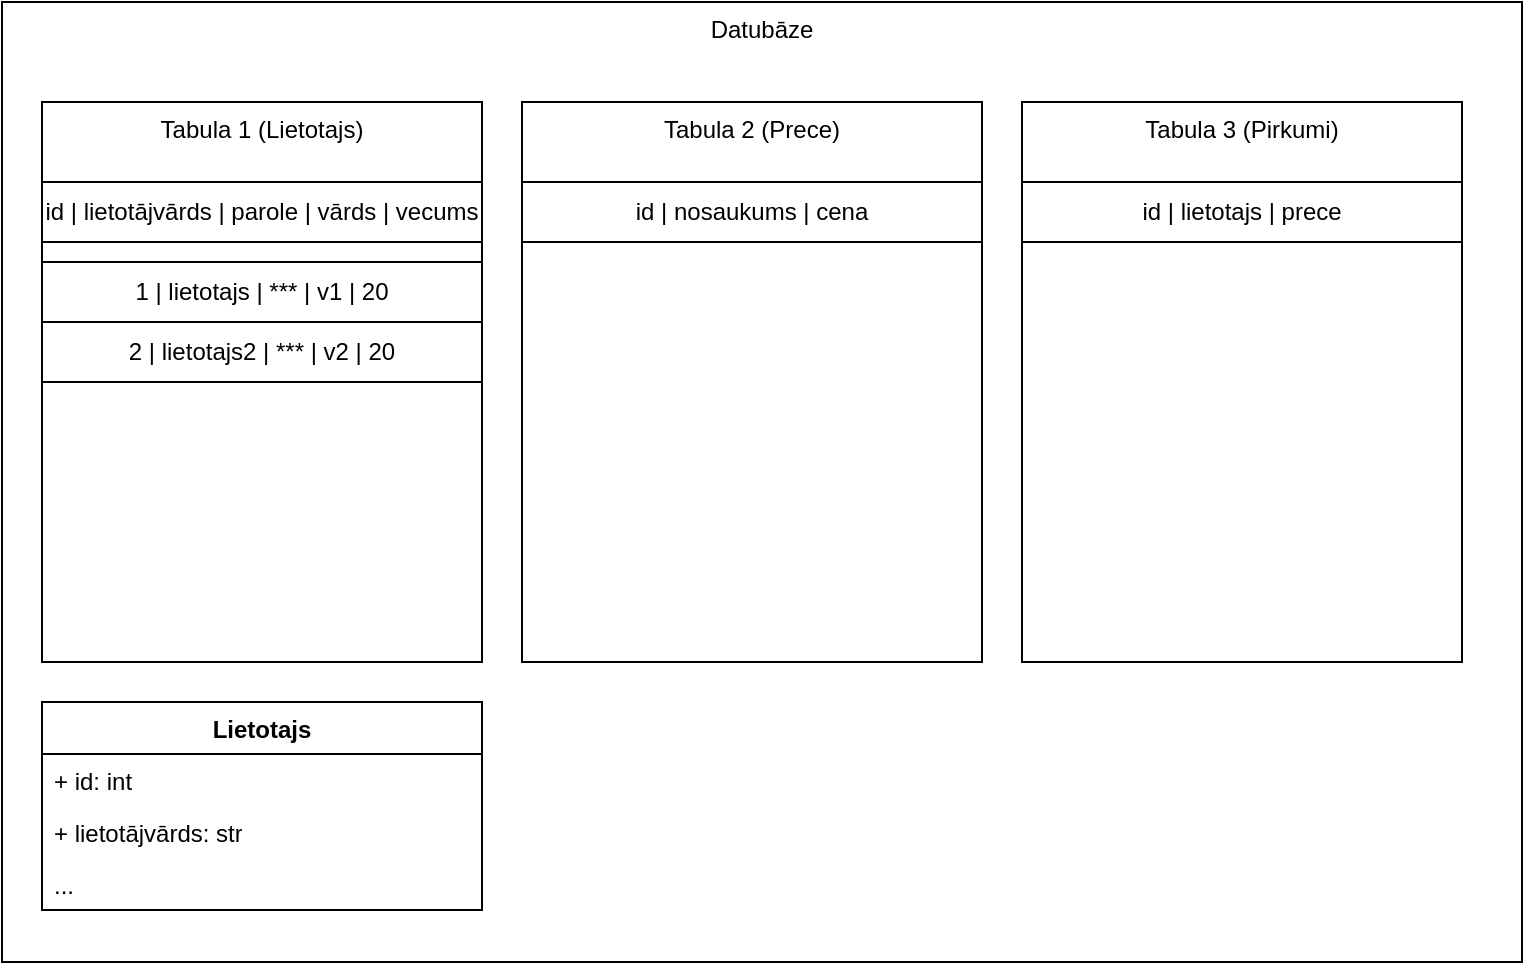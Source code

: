 <mxfile version="23.1.1" type="device">
  <diagram name="Lapa-1" id="736qHdl4fiUrDf1LKOUC">
    <mxGraphModel dx="728" dy="421" grid="1" gridSize="10" guides="1" tooltips="1" connect="1" arrows="1" fold="1" page="1" pageScale="1" pageWidth="850" pageHeight="1100" math="0" shadow="0">
      <root>
        <mxCell id="0" />
        <mxCell id="1" parent="0" />
        <mxCell id="jcKud-iaB9ZNW6vFdaJ_-1" value="Datubāze" style="rounded=0;whiteSpace=wrap;html=1;verticalAlign=top;" vertex="1" parent="1">
          <mxGeometry x="40" y="40" width="760" height="480" as="geometry" />
        </mxCell>
        <mxCell id="jcKud-iaB9ZNW6vFdaJ_-2" value="Tabula 1 (Lietotajs)" style="rounded=0;whiteSpace=wrap;html=1;verticalAlign=top;" vertex="1" parent="1">
          <mxGeometry x="60" y="90" width="220" height="280" as="geometry" />
        </mxCell>
        <mxCell id="jcKud-iaB9ZNW6vFdaJ_-3" value="Tabula 3 (Pirkumi)" style="rounded=0;whiteSpace=wrap;html=1;verticalAlign=top;" vertex="1" parent="1">
          <mxGeometry x="550" y="90" width="220" height="280" as="geometry" />
        </mxCell>
        <mxCell id="jcKud-iaB9ZNW6vFdaJ_-4" value="Tabula 2 (Prece)" style="rounded=0;whiteSpace=wrap;html=1;verticalAlign=top;" vertex="1" parent="1">
          <mxGeometry x="300" y="90" width="230" height="280" as="geometry" />
        </mxCell>
        <mxCell id="jcKud-iaB9ZNW6vFdaJ_-5" value="id | lietotājvārds | parole | vārds | vecums" style="rounded=0;whiteSpace=wrap;html=1;" vertex="1" parent="1">
          <mxGeometry x="60" y="130" width="220" height="30" as="geometry" />
        </mxCell>
        <mxCell id="jcKud-iaB9ZNW6vFdaJ_-6" value="id | nosaukums | cena" style="rounded=0;whiteSpace=wrap;html=1;" vertex="1" parent="1">
          <mxGeometry x="300" y="130" width="230" height="30" as="geometry" />
        </mxCell>
        <mxCell id="jcKud-iaB9ZNW6vFdaJ_-7" value="id | lietotajs | prece" style="rounded=0;whiteSpace=wrap;html=1;" vertex="1" parent="1">
          <mxGeometry x="550" y="130" width="220" height="30" as="geometry" />
        </mxCell>
        <mxCell id="jcKud-iaB9ZNW6vFdaJ_-8" value="1 | lietotajs | *** | v1 | 20" style="rounded=0;whiteSpace=wrap;html=1;" vertex="1" parent="1">
          <mxGeometry x="60" y="170" width="220" height="30" as="geometry" />
        </mxCell>
        <mxCell id="jcKud-iaB9ZNW6vFdaJ_-9" value="2 | lietotajs2 | *** | v2 | 20" style="rounded=0;whiteSpace=wrap;html=1;" vertex="1" parent="1">
          <mxGeometry x="60" y="200" width="220" height="30" as="geometry" />
        </mxCell>
        <mxCell id="jcKud-iaB9ZNW6vFdaJ_-10" value="Lietotajs" style="swimlane;fontStyle=1;align=center;verticalAlign=top;childLayout=stackLayout;horizontal=1;startSize=26;horizontalStack=0;resizeParent=1;resizeParentMax=0;resizeLast=0;collapsible=1;marginBottom=0;whiteSpace=wrap;html=1;" vertex="1" parent="1">
          <mxGeometry x="60" y="390" width="220" height="104" as="geometry" />
        </mxCell>
        <mxCell id="jcKud-iaB9ZNW6vFdaJ_-11" value="+ id: int" style="text;strokeColor=none;fillColor=none;align=left;verticalAlign=top;spacingLeft=4;spacingRight=4;overflow=hidden;rotatable=0;points=[[0,0.5],[1,0.5]];portConstraint=eastwest;whiteSpace=wrap;html=1;" vertex="1" parent="jcKud-iaB9ZNW6vFdaJ_-10">
          <mxGeometry y="26" width="220" height="26" as="geometry" />
        </mxCell>
        <mxCell id="jcKud-iaB9ZNW6vFdaJ_-14" value="+ lietotājvārds: str" style="text;strokeColor=none;fillColor=none;align=left;verticalAlign=top;spacingLeft=4;spacingRight=4;overflow=hidden;rotatable=0;points=[[0,0.5],[1,0.5]];portConstraint=eastwest;whiteSpace=wrap;html=1;" vertex="1" parent="jcKud-iaB9ZNW6vFdaJ_-10">
          <mxGeometry y="52" width="220" height="26" as="geometry" />
        </mxCell>
        <mxCell id="jcKud-iaB9ZNW6vFdaJ_-15" value="..." style="text;strokeColor=none;fillColor=none;align=left;verticalAlign=top;spacingLeft=4;spacingRight=4;overflow=hidden;rotatable=0;points=[[0,0.5],[1,0.5]];portConstraint=eastwest;whiteSpace=wrap;html=1;" vertex="1" parent="jcKud-iaB9ZNW6vFdaJ_-10">
          <mxGeometry y="78" width="220" height="26" as="geometry" />
        </mxCell>
      </root>
    </mxGraphModel>
  </diagram>
</mxfile>
